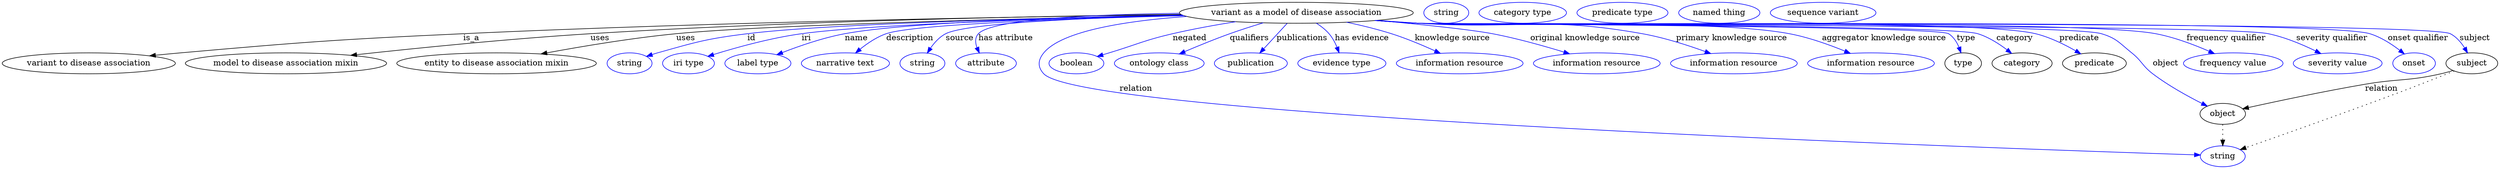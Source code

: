 digraph {
	graph [bb="0,0,4273.4,283"];
	node [label="\N"];
	"variant as a model of disease association"	[height=0.5,
		label="variant as a model of disease association",
		pos="2215.2,265",
		width=5.5606];
	"variant to disease association"	[height=0.5,
		pos="148.19,178",
		width=4.1163];
	"variant as a model of disease association" -> "variant to disease association"	[label=is_a,
		lp="803.19,221.5",
		pos="e,252.43,190.87 2017.9,261.87 1742.6,258.28 1227.7,249.32 789.19,229 573.81,219.02 519.96,214.94 305.19,196 291.45,194.79 277.05,\
193.4 262.78,191.94"];
	"model to disease association mixin"	[height=0.5,
		pos="486.19,178",
		width=4.7843];
	"variant as a model of disease association" -> "model to disease association mixin"	[label=uses,
		lp="1023.7,221.5",
		pos="e,597.05,191.8 2017,262.31 1777.5,259.33 1362.5,251.17 1007.2,229 869.8,220.43 712.57,204.49 607.1,192.91"];
	"entity to disease association mixin"	[height=0.5,
		pos="847.19,178",
		width=4.7482];
	"variant as a model of disease association" -> "entity to disease association mixin"	[label=uses,
		lp="1170.7,221.5",
		pos="e,923.16,194.17 2021.1,260.59 1761.9,255.51 1316.6,244.84 1154.2,229 1079.1,221.68 994.52,207.45 933.18,196.04"];
	id	[color=blue,
		height=0.5,
		label=string,
		pos="1074.2,178",
		width=1.0652];
	"variant as a model of disease association" -> id	[color=blue,
		label=id,
		lp="1283.2,221.5",
		pos="e,1103.2,189.95 2020.7,260.73 1788.7,256.13 1414.9,246.31 1276.2,229 1206.7,220.33 1189.5,215.06 1122.2,196 1119.1,195.12 1115.9,\
194.15 1112.7,193.12",
		style=solid];
	iri	[color=blue,
		height=0.5,
		label="iri type",
		pos="1175.2,178",
		width=1.2277];
	"variant as a model of disease association" -> iri	[color=blue,
		label=iri,
		lp="1377.2,221.5",
		pos="e,1208.4,190.08 2021.7,260.22 1811.8,255.38 1490.4,245.55 1369.2,229 1316.4,221.79 1257.2,205.29 1218.3,193.2",
		style=solid];
	name	[color=blue,
		height=0.5,
		label="label type",
		pos="1294.2,178",
		width=1.5707];
	"variant as a model of disease association" -> name	[color=blue,
		label=name,
		lp="1463.2,221.5",
		pos="e,1326.6,192.82 2019,261.3 1827.3,257.55 1549.4,248.82 1443.2,229 1406.1,222.07 1365.6,208.03 1336.2,196.58",
		style=solid];
	description	[color=blue,
		height=0.5,
		label="narrative text",
		pos="1444.2,178",
		width=2.0943];
	"variant as a model of disease association" -> description	[color=blue,
		label=description,
		lp="1553.7,221.5",
		pos="e,1461.3,195.77 2022.7,260.02 1831.4,255.17 1560.1,245.5 1513.2,229 1497.1,223.33 1481.5,212.62 1469.2,202.56",
		style=solid];
	source	[color=blue,
		height=0.5,
		label=string,
		pos="1576.2,178",
		width=1.0652];
	"variant as a model of disease association" -> source	[color=blue,
		label=source,
		lp="1639.2,221.5",
		pos="e,1584.5,196.08 2020.7,260.61 1859.3,256.48 1650.6,247.61 1615.2,229 1604.8,223.57 1596.4,214.06 1590,204.77",
		style=solid];
	"has attribute"	[color=blue,
		height=0.5,
		label=attribute,
		pos="1684.2,178",
		width=1.4443];
	"variant as a model of disease association" -> "has attribute"	[color=blue,
		label="has attribute",
		lp="1718.2,221.5",
		pos="e,1672.8,195.79 2015.1,264.15 1869.9,262.11 1694.9,254.31 1671.2,229 1665.1,222.54 1665.7,213.61 1668.6,205.09",
		style=solid];
	relation	[color=blue,
		height=0.5,
		label=string,
		pos="3803.2,18",
		width=1.0652];
	"variant as a model of disease association" -> relation	[color=blue,
		label=relation,
		lp="1941.2,134.5",
		pos="e,3764.8,20.208 2027.8,258.62 1926,251.24 1814.5,234.31 1783.2,196 1773.1,183.61 1772.3,171.7 1783.2,160 1852.7,85.484 3453.5,30.278 \
3754.6,20.535",
		style=solid];
	negated	[color=blue,
		height=0.5,
		label=boolean,
		pos="1839.2,178",
		width=1.2999];
	"variant as a model of disease association" -> negated	[color=blue,
		label=negated,
		lp="2032.2,221.5",
		pos="e,1874.4,189.91 2111.1,249.59 2076.6,244.07 2038.1,237.12 2003.2,229 1953.9,217.52 1942.6,210.81 1894.2,196 1890.9,194.99 1887.5,\
193.94 1884,192.89",
		style=solid];
	qualifiers	[color=blue,
		height=0.5,
		label="ontology class",
		pos="1980.2,178",
		width=2.1304];
	"variant as a model of disease association" -> qualifiers	[color=blue,
		label=qualifiers,
		lp="2134.7,221.5",
		pos="e,2014.5,194.2 2158.3,247.68 2140,242.11 2119.6,235.61 2101.2,229 2075.3,219.69 2046.8,207.99 2023.9,198.25",
		style=solid];
	publications	[color=blue,
		height=0.5,
		label=publication,
		pos="2137.2,178",
		width=1.7332];
	"variant as a model of disease association" -> publications	[color=blue,
		label=publications,
		lp="2225.2,221.5",
		pos="e,2152.4,195.6 2199.4,246.8 2187.9,234.31 2172.3,217.24 2159.5,203.35",
		style=solid];
	"has evidence"	[color=blue,
		height=0.5,
		label="evidence type",
		pos="2293.2,178",
		width=2.0943];
	"variant as a model of disease association" -> "has evidence"	[color=blue,
		label="has evidence",
		lp="2327.7,221.5",
		pos="e,2288.5,196.17 2249.4,247.14 2257.3,242.1 2265.1,236.02 2271.2,229 2277,222.27 2281.5,213.76 2284.9,205.67",
		style=solid];
	"knowledge source"	[color=blue,
		height=0.5,
		label="information resource",
		pos="2495.2,178",
		width=3.015];
	"variant as a model of disease association" -> "knowledge source"	[color=blue,
		label="knowledge source",
		lp="2482.7,221.5",
		pos="e,2462,195.19 2301.4,248.71 2326.5,243.41 2353.6,236.8 2378.2,229 2403.5,220.96 2430.8,209.44 2452.7,199.49",
		style=solid];
	"original knowledge source"	[color=blue,
		height=0.5,
		label="information resource",
		pos="2730.2,178",
		width=3.015];
	"variant as a model of disease association" -> "original knowledge source"	[color=blue,
		label="original knowledge source",
		lp="2710.2,221.5",
		pos="e,2683.6,194.35 2353.3,251.97 2428.7,244.94 2514,236.09 2551.2,229 2592.9,221.06 2639,208.07 2674,197.31",
		style=solid];
	"primary knowledge source"	[color=blue,
		height=0.5,
		label="information resource",
		pos="2965.2,178",
		width=3.015];
	"variant as a model of disease association" -> "primary knowledge source"	[color=blue,
		label="primary knowledge source",
		lp="2961.2,221.5",
		pos="e,2925.6,194.79 2354.6,252.05 2378.2,250.22 2402.4,248.46 2425.2,247 2595.2,236.12 2640.5,259.11 2808.2,229 2845.2,222.36 2885.5,\
209.38 2916,198.31",
		style=solid];
	"aggregator knowledge source"	[color=blue,
		height=0.5,
		label="information resource",
		pos="3200.2,178",
		width=3.015];
	"variant as a model of disease association" -> "aggregator knowledge source"	[color=blue,
		label="aggregator knowledge source",
		lp="3222.7,221.5",
		pos="e,3164.8,195.15 2352.4,251.85 2376.6,250 2401.6,248.29 2425.2,247 2566.1,239.3 2921.4,255.06 3060.2,229 3092.9,222.85 3128.3,210.18 \
3155.3,199.13",
		style=solid];
	type	[height=0.5,
		pos="3358.2,178",
		width=0.86659];
	"variant as a model of disease association" -> type	[color=blue,
		label=type,
		lp="3363.2,221.5",
		pos="e,3354.5,196.02 2351.2,251.77 2375.8,249.91 2401.3,248.2 2425.2,247 2450.4,245.73 3311.9,242.47 3333.2,229 3341.6,223.67 3347.3,\
214.56 3351.1,205.56",
		style=solid];
	category	[height=0.5,
		pos="3459.2,178",
		width=1.4263];
	"variant as a model of disease association" -> category	[color=blue,
		label=category,
		lp="3446.7,221.5",
		pos="e,3441.4,194.98 2350.9,251.77 2375.6,249.9 2401.2,248.2 2425.2,247 2478.4,244.35 3332.3,244.75 3383.2,229 3401.4,223.35 3419.4,211.88 \
3433.3,201.36",
		style=solid];
	predicate	[height=0.5,
		pos="3583.2,178",
		width=1.5165];
	"variant as a model of disease association" -> predicate	[color=blue,
		label=predicate,
		lp="3557.2,221.5",
		pos="e,3559.9,194.3 2350.9,251.74 2375.6,249.87 2401.2,248.18 2425.2,247 2542.5,241.26 3368,256.73 3482.2,229 3506.6,223.06 3532,210.46 \
3551.2,199.4",
		style=solid];
	object	[height=0.5,
		pos="3803.2,91",
		width=1.0832];
	"variant as a model of disease association" -> object	[color=blue,
		label=object,
		lp="3705.2,178",
		pos="e,3776.7,104.43 2350.7,251.72 2375.4,249.85 2401.1,248.16 2425.2,247 2490.1,243.88 3532.9,247.62 3595.2,229 3621.4,221.16 3625.8,\
213.11 3647.2,196 3664.8,181.85 3665.2,173.7 3683.2,160 3709.7,139.81 3742.9,121.47 3767.6,108.94",
		style=solid];
	"frequency qualifier"	[color=blue,
		height=0.5,
		label="frequency value",
		pos="3821.2,178",
		width=2.3651];
	"variant as a model of disease association" -> "frequency qualifier"	[color=blue,
		label="frequency qualifier",
		lp="3809.2,221.5",
		pos="e,3789,194.69 2350.4,251.72 2375.2,249.84 2401,248.15 2425.2,247 2565.4,240.33 3550.3,255.08 3688.2,229 3719.9,223 3753.9,210.08 \
3779.6,198.88",
		style=solid];
	"severity qualifier"	[color=blue,
		height=0.5,
		label="severity value",
		pos="4000.2,178",
		width=2.1123];
	"variant as a model of disease association" -> "severity qualifier"	[color=blue,
		label="severity qualifier",
		lp="3990.2,221.5",
		pos="e,3971.4,194.83 2350.4,251.69 2375.2,249.81 2401,248.13 2425.2,247 2506,243.23 3802,245.47 3881.2,229 3909.5,223.1 3939.6,210.42 \
3962.4,199.31",
		style=solid];
	"onset qualifier"	[color=blue,
		height=0.5,
		label=onset,
		pos="4130.2,178",
		width=1.011];
	"variant as a model of disease association" -> "onset qualifier"	[color=blue,
		label="onset qualifier",
		lp="4137.7,221.5",
		pos="e,4113.5,194.3 2350.1,251.68 2375,249.8 2400.9,248.12 2425.2,247 2515.7,242.84 3968.7,255.72 4055.2,229 4073.6,223.3 4091.7,211.48 \
4105.5,200.76",
		style=solid];
	subject	[height=0.5,
		pos="4229.2,178",
		width=1.2277];
	"variant as a model of disease association" -> subject	[color=blue,
		label=subject,
		lp="4235.2,221.5",
		pos="e,4221.9,196.25 2350.1,251.66 2375,249.78 2400.9,248.11 2425.2,247 2474.2,244.77 4149.6,251.61 4193.2,229 4203.3,223.77 4211.2,214.29 \
4217,204.98",
		style=solid];
	association_type	[color=blue,
		height=0.5,
		label=string,
		pos="2472.2,265",
		width=1.0652];
	association_category	[color=blue,
		height=0.5,
		label="category type",
		pos="2603.2,265",
		width=2.0762];
	"variant to disease association_predicate"	[color=blue,
		height=0.5,
		label="predicate type",
		pos="2774.2,265",
		width=2.1665];
	object -> relation	[pos="e,3803.2,36.029 3803.2,72.813 3803.2,64.789 3803.2,55.047 3803.2,46.069",
		style=dotted];
	"variant to disease association_object"	[color=blue,
		height=0.5,
		label="named thing",
		pos="2940.2,265",
		width=1.9318];
	subject -> relation	[pos="e,3833,29.451 4199,164.84 4173.3,154.56 4135.4,139.55 4102.2,127 4009.6,92.073 3900.1,53.112 3842.7,32.887",
		style=dotted];
	subject -> object	[label=relation,
		lp="4074.2,134.5",
		pos="e,3837.7,99.822 4196.6,165.78 4189.6,163.64 4182.2,161.58 4175.2,160 4118.7,147.26 4103.2,151.84 4046.2,142 3976.4,129.97 3896.1,\
112.79 3847.5,102.02"];
	"variant as a model of disease association_subject"	[color=blue,
		height=0.5,
		label="sequence variant",
		pos="3118.2,265",
		width=2.5095];
}
